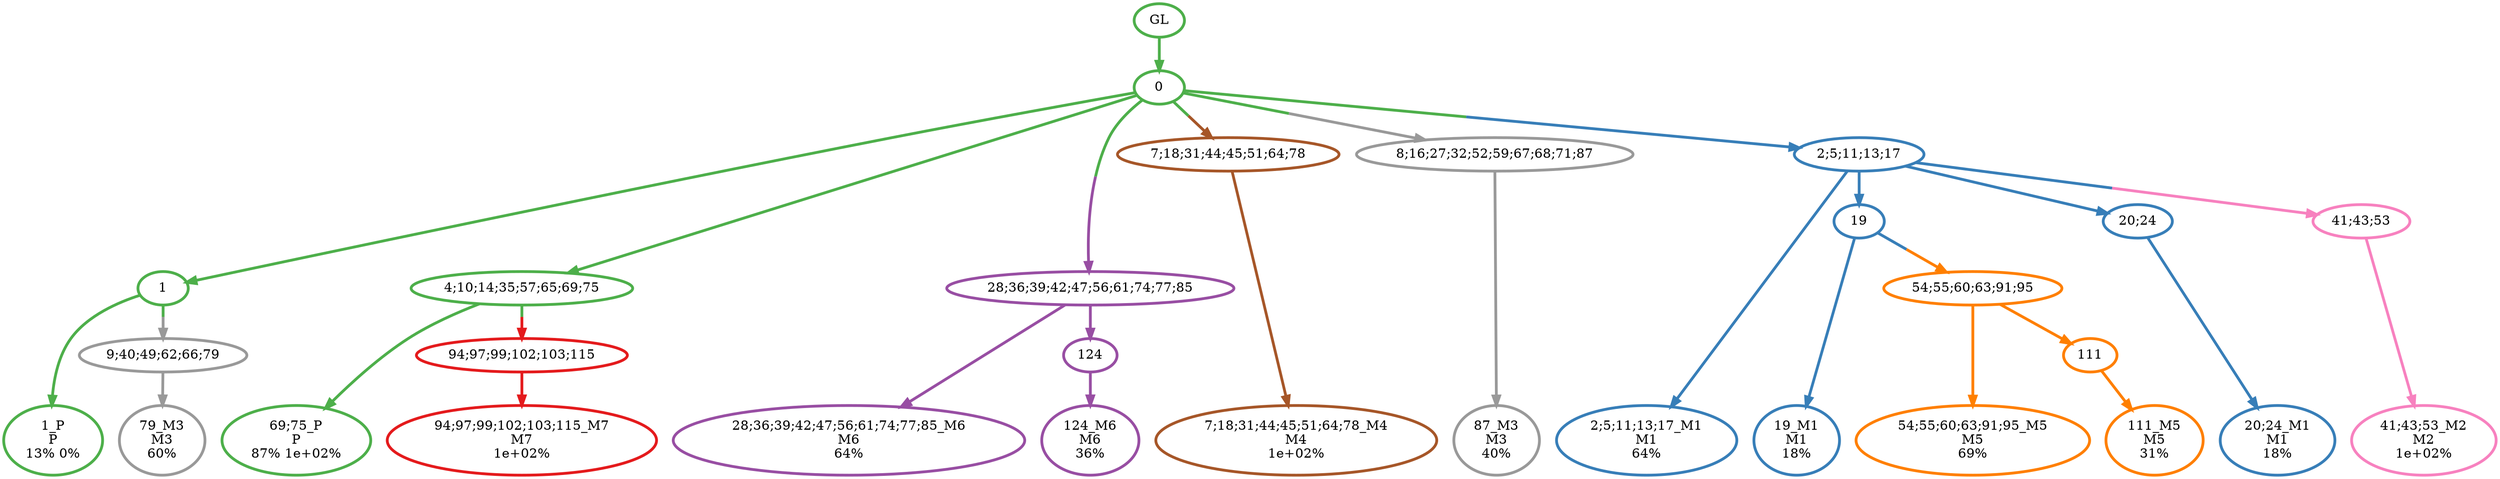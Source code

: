 digraph T {
	{
		rank=same
		26 [penwidth=3,colorscheme=set19,color=3,label="1_P\nP\n13% 0%"]
		24 [penwidth=3,colorscheme=set19,color=3,label="69;75_P\nP\n87% 1e+02%"]
		23 [penwidth=3,colorscheme=set19,color=2,label="2;5;11;13;17_M1\nM1\n64%"]
		21 [penwidth=3,colorscheme=set19,color=2,label="19_M1\nM1\n18%"]
		19 [penwidth=3,colorscheme=set19,color=2,label="20;24_M1\nM1\n18%"]
		18 [penwidth=3,colorscheme=set19,color=8,label="41;43;53_M2\nM2\n1e+02%"]
		17 [penwidth=3,colorscheme=set19,color=9,label="79_M3\nM3\n60%"]
		16 [penwidth=3,colorscheme=set19,color=9,label="87_M3\nM3\n40%"]
		15 [penwidth=3,colorscheme=set19,color=7,label="7;18;31;44;45;51;64;78_M4\nM4\n1e+02%"]
		14 [penwidth=3,colorscheme=set19,color=5,label="54;55;60;63;91;95_M5\nM5\n69%"]
		12 [penwidth=3,colorscheme=set19,color=5,label="111_M5\nM5\n31%"]
		11 [penwidth=3,colorscheme=set19,color=4,label="28;36;39;42;47;56;61;74;77;85_M6\nM6\n64%"]
		9 [penwidth=3,colorscheme=set19,color=4,label="124_M6\nM6\n36%"]
		8 [penwidth=3,colorscheme=set19,color=1,label="94;97;99;102;103;115_M7\nM7\n1e+02%"]
	}
	29 [penwidth=3,colorscheme=set19,color=3,label="GL"]
	28 [penwidth=3,colorscheme=set19,color=3,label="0"]
	27 [penwidth=3,colorscheme=set19,color=3,label="1"]
	25 [penwidth=3,colorscheme=set19,color=3,label="4;10;14;35;57;65;69;75"]
	22 [penwidth=3,colorscheme=set19,color=2,label="19"]
	20 [penwidth=3,colorscheme=set19,color=2,label="20;24"]
	13 [penwidth=3,colorscheme=set19,color=5,label="111"]
	10 [penwidth=3,colorscheme=set19,color=4,label="124"]
	7 [penwidth=3,colorscheme=set19,color=5,label="54;55;60;63;91;95"]
	6 [penwidth=3,colorscheme=set19,color=8,label="41;43;53"]
	5 [penwidth=3,colorscheme=set19,color=1,label="94;97;99;102;103;115"]
	4 [penwidth=3,colorscheme=set19,color=4,label="28;36;39;42;47;56;61;74;77;85"]
	3 [penwidth=3,colorscheme=set19,color=7,label="7;18;31;44;45;51;64;78"]
	2 [penwidth=3,colorscheme=set19,color=9,label="8;16;27;32;52;59;67;68;71;87"]
	1 [penwidth=3,colorscheme=set19,color=9,label="9;40;49;62;66;79"]
	0 [penwidth=3,colorscheme=set19,color=2,label="2;5;11;13;17"]
	29 -> 28 [penwidth=3,colorscheme=set19,color=3]
	28 -> 27 [penwidth=3,colorscheme=set19,color=3]
	28 -> 25 [penwidth=3,colorscheme=set19,color=3]
	28 -> 4 [penwidth=3,colorscheme=set19,color="3;0.5:4"]
	28 -> 3 [penwidth=3,colorscheme=set19,color="3;0.5:7"]
	28 -> 2 [penwidth=3,colorscheme=set19,color="3;0.5:9"]
	28 -> 0 [penwidth=3,colorscheme=set19,color="3;0.5:2"]
	27 -> 26 [penwidth=3,colorscheme=set19,color=3]
	27 -> 1 [penwidth=3,colorscheme=set19,color="3;0.5:9"]
	25 -> 24 [penwidth=3,colorscheme=set19,color=3]
	25 -> 5 [penwidth=3,colorscheme=set19,color="3;0.5:1"]
	22 -> 21 [penwidth=3,colorscheme=set19,color=2]
	22 -> 7 [penwidth=3,colorscheme=set19,color="2;0.5:5"]
	20 -> 19 [penwidth=3,colorscheme=set19,color=2]
	13 -> 12 [penwidth=3,colorscheme=set19,color=5]
	10 -> 9 [penwidth=3,colorscheme=set19,color=4]
	7 -> 14 [penwidth=3,colorscheme=set19,color=5]
	7 -> 13 [penwidth=3,colorscheme=set19,color=5]
	6 -> 18 [penwidth=3,colorscheme=set19,color=8]
	5 -> 8 [penwidth=3,colorscheme=set19,color=1]
	4 -> 11 [penwidth=3,colorscheme=set19,color=4]
	4 -> 10 [penwidth=3,colorscheme=set19,color=4]
	3 -> 15 [penwidth=3,colorscheme=set19,color=7]
	2 -> 16 [penwidth=3,colorscheme=set19,color=9]
	1 -> 17 [penwidth=3,colorscheme=set19,color=9]
	0 -> 23 [penwidth=3,colorscheme=set19,color=2]
	0 -> 22 [penwidth=3,colorscheme=set19,color=2]
	0 -> 20 [penwidth=3,colorscheme=set19,color=2]
	0 -> 6 [penwidth=3,colorscheme=set19,color="2;0.5:8"]
}
